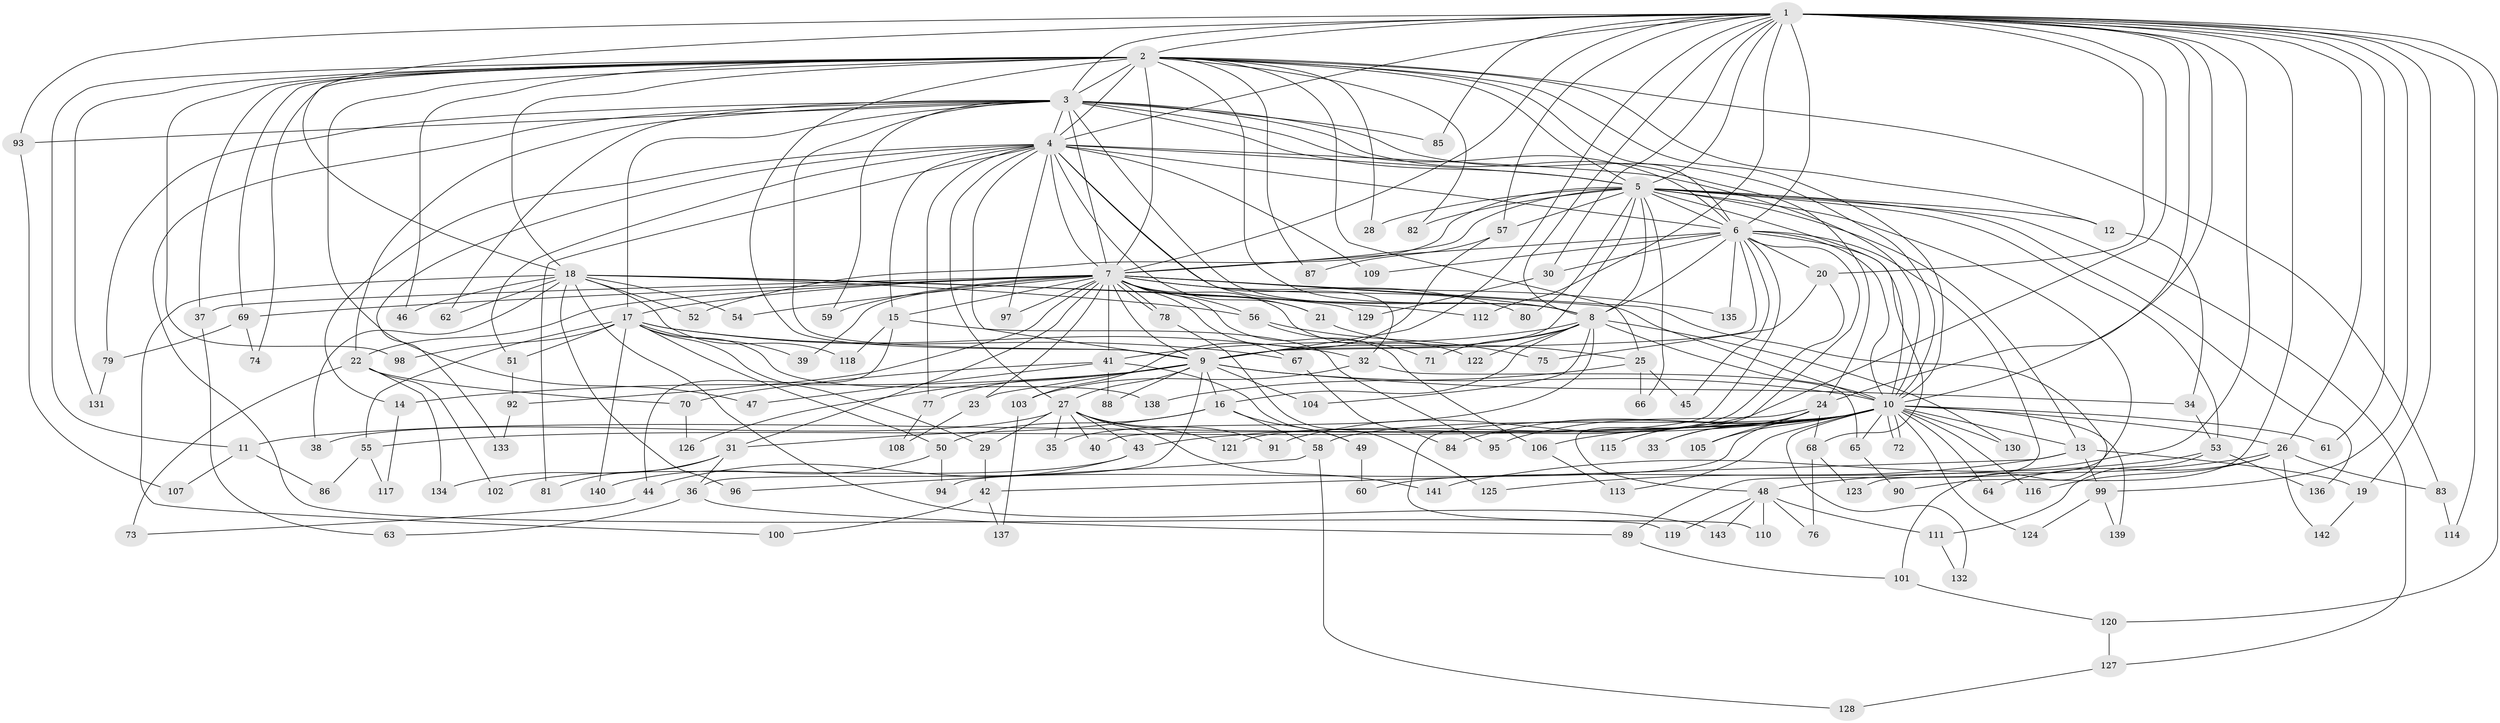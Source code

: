 // coarse degree distribution, {15: 0.017543859649122806, 22: 0.017543859649122806, 28: 0.017543859649122806, 2: 0.5964912280701754, 1: 0.08771929824561403, 3: 0.08771929824561403, 6: 0.05263157894736842, 5: 0.03508771929824561, 19: 0.017543859649122806, 8: 0.03508771929824561, 4: 0.017543859649122806, 12: 0.017543859649122806}
// Generated by graph-tools (version 1.1) at 2025/49/03/04/25 21:49:26]
// undirected, 143 vertices, 311 edges
graph export_dot {
graph [start="1"]
  node [color=gray90,style=filled];
  1;
  2;
  3;
  4;
  5;
  6;
  7;
  8;
  9;
  10;
  11;
  12;
  13;
  14;
  15;
  16;
  17;
  18;
  19;
  20;
  21;
  22;
  23;
  24;
  25;
  26;
  27;
  28;
  29;
  30;
  31;
  32;
  33;
  34;
  35;
  36;
  37;
  38;
  39;
  40;
  41;
  42;
  43;
  44;
  45;
  46;
  47;
  48;
  49;
  50;
  51;
  52;
  53;
  54;
  55;
  56;
  57;
  58;
  59;
  60;
  61;
  62;
  63;
  64;
  65;
  66;
  67;
  68;
  69;
  70;
  71;
  72;
  73;
  74;
  75;
  76;
  77;
  78;
  79;
  80;
  81;
  82;
  83;
  84;
  85;
  86;
  87;
  88;
  89;
  90;
  91;
  92;
  93;
  94;
  95;
  96;
  97;
  98;
  99;
  100;
  101;
  102;
  103;
  104;
  105;
  106;
  107;
  108;
  109;
  110;
  111;
  112;
  113;
  114;
  115;
  116;
  117;
  118;
  119;
  120;
  121;
  122;
  123;
  124;
  125;
  126;
  127;
  128;
  129;
  130;
  131;
  132;
  133;
  134;
  135;
  136;
  137;
  138;
  139;
  140;
  141;
  142;
  143;
  1 -- 2;
  1 -- 3;
  1 -- 4;
  1 -- 5;
  1 -- 6;
  1 -- 7;
  1 -- 8;
  1 -- 9;
  1 -- 10;
  1 -- 18;
  1 -- 19;
  1 -- 20;
  1 -- 24;
  1 -- 26;
  1 -- 30;
  1 -- 57;
  1 -- 60;
  1 -- 61;
  1 -- 85;
  1 -- 90;
  1 -- 91;
  1 -- 93;
  1 -- 99;
  1 -- 112;
  1 -- 114;
  1 -- 120;
  2 -- 3;
  2 -- 4;
  2 -- 5;
  2 -- 6;
  2 -- 7;
  2 -- 8;
  2 -- 9;
  2 -- 10;
  2 -- 11;
  2 -- 12;
  2 -- 18;
  2 -- 25;
  2 -- 28;
  2 -- 37;
  2 -- 46;
  2 -- 47;
  2 -- 69;
  2 -- 74;
  2 -- 82;
  2 -- 83;
  2 -- 87;
  2 -- 98;
  2 -- 131;
  3 -- 4;
  3 -- 5;
  3 -- 6;
  3 -- 7;
  3 -- 8;
  3 -- 9;
  3 -- 10;
  3 -- 17;
  3 -- 22;
  3 -- 24;
  3 -- 59;
  3 -- 62;
  3 -- 79;
  3 -- 85;
  3 -- 93;
  3 -- 119;
  4 -- 5;
  4 -- 6;
  4 -- 7;
  4 -- 8;
  4 -- 9;
  4 -- 10;
  4 -- 14;
  4 -- 15;
  4 -- 21;
  4 -- 27;
  4 -- 32;
  4 -- 51;
  4 -- 77;
  4 -- 81;
  4 -- 97;
  4 -- 109;
  4 -- 133;
  5 -- 6;
  5 -- 7;
  5 -- 8;
  5 -- 9;
  5 -- 10;
  5 -- 12;
  5 -- 13;
  5 -- 28;
  5 -- 52;
  5 -- 53;
  5 -- 57;
  5 -- 66;
  5 -- 80;
  5 -- 82;
  5 -- 89;
  5 -- 127;
  5 -- 136;
  6 -- 7;
  6 -- 8;
  6 -- 9;
  6 -- 10;
  6 -- 20;
  6 -- 30;
  6 -- 40;
  6 -- 45;
  6 -- 48;
  6 -- 68;
  6 -- 109;
  6 -- 123;
  6 -- 135;
  7 -- 8;
  7 -- 9;
  7 -- 10;
  7 -- 15;
  7 -- 17;
  7 -- 21;
  7 -- 22;
  7 -- 23;
  7 -- 31;
  7 -- 37;
  7 -- 39;
  7 -- 41;
  7 -- 54;
  7 -- 56;
  7 -- 59;
  7 -- 67;
  7 -- 69;
  7 -- 78;
  7 -- 78;
  7 -- 80;
  7 -- 92;
  7 -- 97;
  7 -- 101;
  7 -- 106;
  7 -- 122;
  7 -- 135;
  8 -- 9;
  8 -- 10;
  8 -- 16;
  8 -- 35;
  8 -- 41;
  8 -- 71;
  8 -- 104;
  8 -- 122;
  8 -- 130;
  9 -- 10;
  9 -- 14;
  9 -- 16;
  9 -- 23;
  9 -- 27;
  9 -- 34;
  9 -- 36;
  9 -- 77;
  9 -- 88;
  9 -- 104;
  9 -- 126;
  10 -- 11;
  10 -- 13;
  10 -- 26;
  10 -- 33;
  10 -- 43;
  10 -- 55;
  10 -- 58;
  10 -- 61;
  10 -- 64;
  10 -- 65;
  10 -- 72;
  10 -- 72;
  10 -- 84;
  10 -- 94;
  10 -- 95;
  10 -- 105;
  10 -- 106;
  10 -- 113;
  10 -- 115;
  10 -- 116;
  10 -- 124;
  10 -- 130;
  10 -- 132;
  10 -- 139;
  11 -- 86;
  11 -- 107;
  12 -- 34;
  13 -- 19;
  13 -- 42;
  13 -- 99;
  13 -- 125;
  14 -- 117;
  15 -- 44;
  15 -- 95;
  15 -- 118;
  16 -- 31;
  16 -- 49;
  16 -- 50;
  16 -- 58;
  17 -- 29;
  17 -- 32;
  17 -- 39;
  17 -- 50;
  17 -- 51;
  17 -- 55;
  17 -- 67;
  17 -- 98;
  17 -- 138;
  17 -- 140;
  18 -- 38;
  18 -- 46;
  18 -- 52;
  18 -- 54;
  18 -- 56;
  18 -- 62;
  18 -- 96;
  18 -- 100;
  18 -- 112;
  18 -- 118;
  18 -- 129;
  18 -- 143;
  19 -- 142;
  20 -- 75;
  20 -- 121;
  21 -- 25;
  22 -- 70;
  22 -- 73;
  22 -- 102;
  22 -- 134;
  23 -- 108;
  24 -- 33;
  24 -- 68;
  24 -- 105;
  24 -- 110;
  24 -- 115;
  25 -- 45;
  25 -- 66;
  25 -- 138;
  26 -- 48;
  26 -- 64;
  26 -- 83;
  26 -- 116;
  26 -- 142;
  27 -- 29;
  27 -- 35;
  27 -- 38;
  27 -- 40;
  27 -- 43;
  27 -- 91;
  27 -- 121;
  27 -- 141;
  29 -- 42;
  30 -- 129;
  31 -- 36;
  31 -- 81;
  31 -- 134;
  32 -- 65;
  32 -- 103;
  34 -- 53;
  36 -- 63;
  36 -- 89;
  37 -- 63;
  41 -- 47;
  41 -- 49;
  41 -- 70;
  41 -- 88;
  42 -- 100;
  42 -- 137;
  43 -- 44;
  43 -- 102;
  44 -- 73;
  48 -- 76;
  48 -- 110;
  48 -- 111;
  48 -- 119;
  48 -- 143;
  49 -- 60;
  50 -- 94;
  50 -- 140;
  51 -- 92;
  53 -- 111;
  53 -- 136;
  53 -- 141;
  55 -- 86;
  55 -- 117;
  56 -- 71;
  56 -- 75;
  57 -- 87;
  57 -- 103;
  58 -- 96;
  58 -- 128;
  65 -- 90;
  67 -- 84;
  68 -- 76;
  68 -- 123;
  69 -- 74;
  69 -- 79;
  70 -- 126;
  77 -- 108;
  78 -- 125;
  79 -- 131;
  83 -- 114;
  89 -- 101;
  92 -- 133;
  93 -- 107;
  99 -- 124;
  99 -- 139;
  101 -- 120;
  103 -- 137;
  106 -- 113;
  111 -- 132;
  120 -- 127;
  127 -- 128;
}
